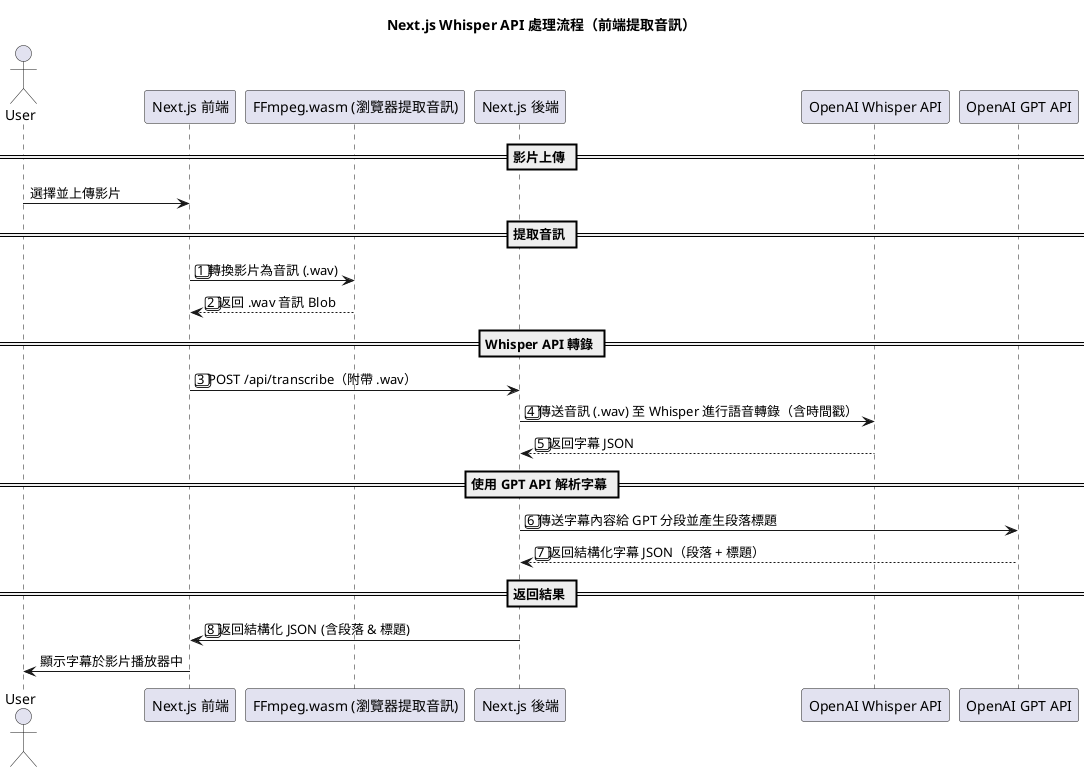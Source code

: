 @startuml
title Next.js Whisper API 處理流程（前端提取音訊）

actor User
participant "Next.js 前端" as FE
participant "FFmpeg.wasm (瀏覽器提取音訊)" as FFmpegWasm
participant "Next.js 後端" as BE
participant "OpenAI Whisper API" as Whisper
participant "OpenAI GPT API" as GPT

== 影片上傳 ==
User -> FE: 選擇並上傳影片

== 提取音訊 ==
FE -> FFmpegWasm: 1️⃣ 轉換影片為音訊 (.wav)
FFmpegWasm --> FE: 2️⃣ 返回 .wav 音訊 Blob

== Whisper API 轉錄 ==
FE -> BE: 3️⃣ POST /api/transcribe（附帶 .wav）
BE -> Whisper: 4️⃣ 傳送音訊 (.wav) 至 Whisper 進行語音轉錄（含時間戳）
Whisper --> BE: 5️⃣ 返回字幕 JSON

== 使用 GPT API 解析字幕 ==
BE -> GPT: 6️⃣ 傳送字幕內容給 GPT 分段並產生段落標題
GPT --> BE: 7️⃣ 返回結構化字幕 JSON（段落 + 標題）

== 返回結果 ==
BE -> FE: 8️⃣ 返回結構化 JSON (含段落 & 標題)
FE -> User: 顯示字幕於影片播放器中



@enduml